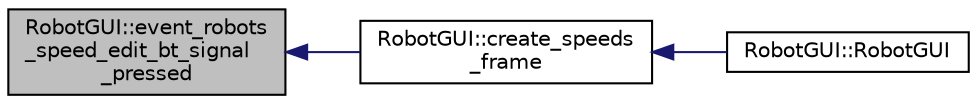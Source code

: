 digraph "RobotGUI::event_robots_speed_edit_bt_signal_pressed"
{
 // INTERACTIVE_SVG=YES
  edge [fontname="Helvetica",fontsize="10",labelfontname="Helvetica",labelfontsize="10"];
  node [fontname="Helvetica",fontsize="10",shape=record];
  rankdir="LR";
  Node85 [label="RobotGUI::event_robots\l_speed_edit_bt_signal\l_pressed",height=0.2,width=0.4,color="black", fillcolor="grey75", style="filled", fontcolor="black"];
  Node85 -> Node86 [dir="back",color="midnightblue",fontsize="10",style="solid"];
  Node86 [label="RobotGUI::create_speeds\l_frame",height=0.2,width=0.4,color="black", fillcolor="white", style="filled",URL="$class_robot_g_u_i.html#a05b171a9b805af42e32ed9036478dafe"];
  Node86 -> Node87 [dir="back",color="midnightblue",fontsize="10",style="solid"];
  Node87 [label="RobotGUI::RobotGUI",height=0.2,width=0.4,color="black", fillcolor="white", style="filled",URL="$class_robot_g_u_i.html#a6e5874c7d6304555c48b08bd9c381253"];
}
